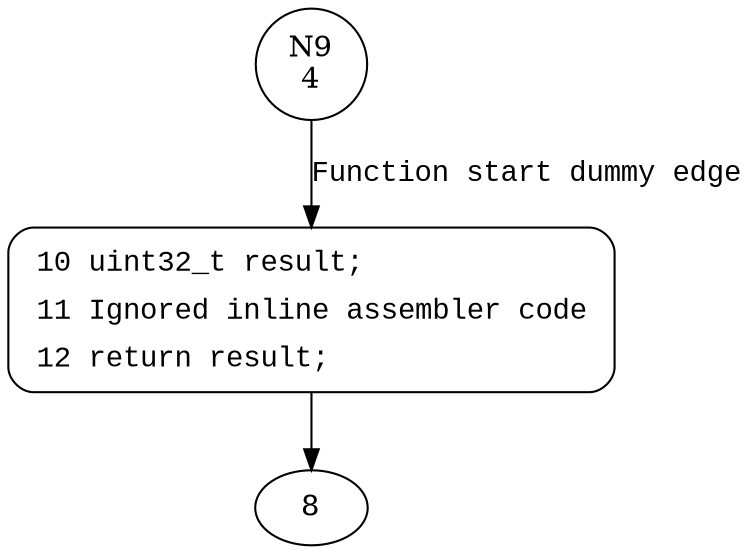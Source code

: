 digraph __get_CONTROL {
9 [shape="circle" label="N9\n4"]
10 [shape="circle" label="N10\n3"]
10 [style="filled,bold" penwidth="1" fillcolor="white" fontname="Courier New" shape="Mrecord" label=<<table border="0" cellborder="0" cellpadding="3" bgcolor="white"><tr><td align="right">10</td><td align="left">uint32_t result;</td></tr><tr><td align="right">11</td><td align="left">Ignored inline assembler code</td></tr><tr><td align="right">12</td><td align="left">return result;</td></tr></table>>]
10 -> 8[label=""]
9 -> 10 [label="Function start dummy edge" fontname="Courier New"]
}